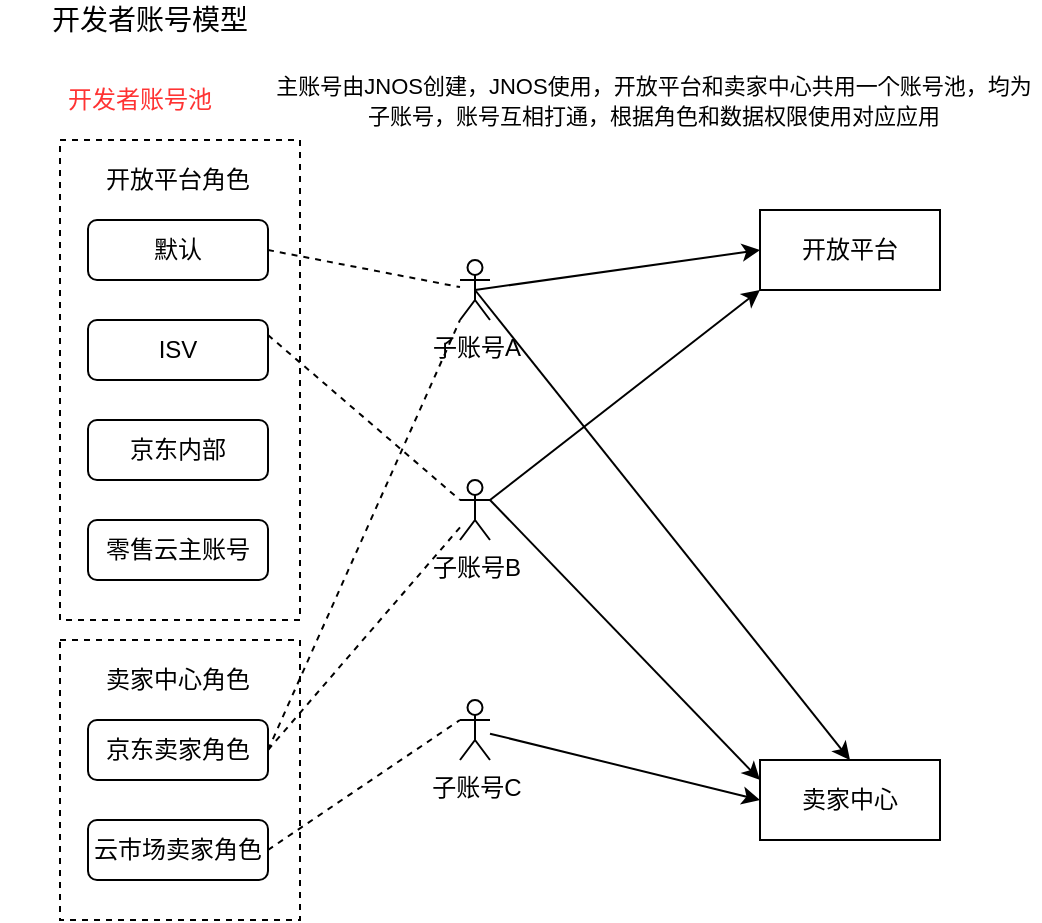 <mxfile version="14.2.4" type="github" pages="2">
  <diagram id="FGqdBGpWNokyZxvcwHv9" name="第 1 页">
    <mxGraphModel dx="1188" dy="570" grid="1" gridSize="10" guides="1" tooltips="1" connect="1" arrows="1" fold="1" page="1" pageScale="1" pageWidth="827" pageHeight="1169" math="0" shadow="0">
      <root>
        <mxCell id="0" />
        <mxCell id="1" parent="0" />
        <mxCell id="WAnnta8OJzCJKOS9vitE-27" value="" style="rounded=0;whiteSpace=wrap;html=1;dashed=1;fillColor=none;" vertex="1" parent="1">
          <mxGeometry x="50" y="590" width="120" height="140" as="geometry" />
        </mxCell>
        <mxCell id="WAnnta8OJzCJKOS9vitE-24" value="" style="rounded=0;whiteSpace=wrap;html=1;dashed=1;fillColor=none;" vertex="1" parent="1">
          <mxGeometry x="50" y="340" width="120" height="240" as="geometry" />
        </mxCell>
        <mxCell id="8B8tBzYDRaxy-ls7n0YU-17" value="&lt;font style=&quot;font-size: 14px&quot;&gt;开发者账号模型&lt;/font&gt;" style="text;html=1;strokeColor=none;fillColor=none;align=center;verticalAlign=middle;whiteSpace=wrap;rounded=0;dashed=1;" parent="1" vertex="1">
          <mxGeometry x="20" y="270" width="150" height="20" as="geometry" />
        </mxCell>
        <mxCell id="8B8tBzYDRaxy-ls7n0YU-56" value="&lt;font color=&quot;#ff3333&quot;&gt;开发者账号池&lt;/font&gt;" style="text;html=1;strokeColor=none;fillColor=none;align=center;verticalAlign=middle;whiteSpace=wrap;rounded=0;dashed=1;" parent="1" vertex="1">
          <mxGeometry x="50" y="310" width="80" height="20" as="geometry" />
        </mxCell>
        <mxCell id="WAnnta8OJzCJKOS9vitE-1" value="&lt;font style=&quot;font-size: 11px&quot;&gt;主账号由JNOS创建，JNOS使用，开放平台和卖家中心共用一个账号池，均为子账号，账号互相打通，根据角色和数据权限使用对应应用&lt;/font&gt;" style="text;html=1;strokeColor=none;fillColor=none;align=center;verticalAlign=middle;whiteSpace=wrap;rounded=0;" vertex="1" parent="1">
          <mxGeometry x="154" y="310" width="386" height="20" as="geometry" />
        </mxCell>
        <mxCell id="WAnnta8OJzCJKOS9vitE-6" value="卖家中心" style="rounded=0;whiteSpace=wrap;html=1;" vertex="1" parent="1">
          <mxGeometry x="400" y="650" width="90" height="40" as="geometry" />
        </mxCell>
        <mxCell id="WAnnta8OJzCJKOS9vitE-7" value="开放平台" style="rounded=0;whiteSpace=wrap;html=1;" vertex="1" parent="1">
          <mxGeometry x="400" y="375" width="90" height="40" as="geometry" />
        </mxCell>
        <mxCell id="WAnnta8OJzCJKOS9vitE-31" style="rounded=0;orthogonalLoop=1;jettySize=auto;html=1;exitX=0.5;exitY=0.5;exitDx=0;exitDy=0;exitPerimeter=0;entryX=0;entryY=0.5;entryDx=0;entryDy=0;" edge="1" parent="1" source="WAnnta8OJzCJKOS9vitE-8" target="WAnnta8OJzCJKOS9vitE-7">
          <mxGeometry relative="1" as="geometry" />
        </mxCell>
        <mxCell id="WAnnta8OJzCJKOS9vitE-32" style="edgeStyle=none;rounded=0;orthogonalLoop=1;jettySize=auto;html=1;exitX=0.5;exitY=0.5;exitDx=0;exitDy=0;exitPerimeter=0;entryX=0.5;entryY=0;entryDx=0;entryDy=0;" edge="1" parent="1" source="WAnnta8OJzCJKOS9vitE-8" target="WAnnta8OJzCJKOS9vitE-6">
          <mxGeometry relative="1" as="geometry" />
        </mxCell>
        <mxCell id="WAnnta8OJzCJKOS9vitE-8" value="子账号A" style="shape=umlActor;verticalLabelPosition=bottom;verticalAlign=top;html=1;outlineConnect=0;" vertex="1" parent="1">
          <mxGeometry x="250" y="400" width="15" height="30" as="geometry" />
        </mxCell>
        <mxCell id="WAnnta8OJzCJKOS9vitE-35" style="edgeStyle=none;rounded=0;orthogonalLoop=1;jettySize=auto;html=1;exitX=1;exitY=0.333;exitDx=0;exitDy=0;exitPerimeter=0;entryX=0;entryY=1;entryDx=0;entryDy=0;" edge="1" parent="1" source="WAnnta8OJzCJKOS9vitE-11" target="WAnnta8OJzCJKOS9vitE-7">
          <mxGeometry relative="1" as="geometry" />
        </mxCell>
        <mxCell id="WAnnta8OJzCJKOS9vitE-42" style="edgeStyle=none;rounded=0;orthogonalLoop=1;jettySize=auto;html=1;exitX=1;exitY=0.333;exitDx=0;exitDy=0;exitPerimeter=0;entryX=0;entryY=0.25;entryDx=0;entryDy=0;endArrow=classic;endFill=1;" edge="1" parent="1" source="WAnnta8OJzCJKOS9vitE-11" target="WAnnta8OJzCJKOS9vitE-6">
          <mxGeometry relative="1" as="geometry" />
        </mxCell>
        <mxCell id="WAnnta8OJzCJKOS9vitE-11" value="子账号B" style="shape=umlActor;verticalLabelPosition=bottom;verticalAlign=top;html=1;outlineConnect=0;" vertex="1" parent="1">
          <mxGeometry x="250" y="510" width="15" height="30" as="geometry" />
        </mxCell>
        <mxCell id="WAnnta8OJzCJKOS9vitE-43" style="edgeStyle=none;rounded=0;orthogonalLoop=1;jettySize=auto;html=1;entryX=0;entryY=0.5;entryDx=0;entryDy=0;endArrow=classic;endFill=1;" edge="1" parent="1" source="WAnnta8OJzCJKOS9vitE-16" target="WAnnta8OJzCJKOS9vitE-6">
          <mxGeometry relative="1" as="geometry" />
        </mxCell>
        <mxCell id="WAnnta8OJzCJKOS9vitE-16" value="子账号C" style="shape=umlActor;verticalLabelPosition=bottom;verticalAlign=top;html=1;outlineConnect=0;" vertex="1" parent="1">
          <mxGeometry x="250" y="620" width="15" height="30" as="geometry" />
        </mxCell>
        <mxCell id="WAnnta8OJzCJKOS9vitE-36" style="edgeStyle=none;rounded=0;orthogonalLoop=1;jettySize=auto;html=1;exitX=1;exitY=0.25;exitDx=0;exitDy=0;entryX=0;entryY=0.333;entryDx=0;entryDy=0;entryPerimeter=0;dashed=1;endArrow=none;endFill=0;" edge="1" parent="1" source="WAnnta8OJzCJKOS9vitE-17" target="WAnnta8OJzCJKOS9vitE-11">
          <mxGeometry relative="1" as="geometry" />
        </mxCell>
        <mxCell id="WAnnta8OJzCJKOS9vitE-17" value="ISV" style="rounded=1;whiteSpace=wrap;html=1;" vertex="1" parent="1">
          <mxGeometry x="64" y="430" width="90" height="30" as="geometry" />
        </mxCell>
        <mxCell id="WAnnta8OJzCJKOS9vitE-18" value="京东内部" style="rounded=1;whiteSpace=wrap;html=1;" vertex="1" parent="1">
          <mxGeometry x="64" y="480" width="90" height="30" as="geometry" />
        </mxCell>
        <mxCell id="WAnnta8OJzCJKOS9vitE-37" style="edgeStyle=none;rounded=0;orthogonalLoop=1;jettySize=auto;html=1;exitX=1;exitY=0.5;exitDx=0;exitDy=0;dashed=1;endArrow=none;endFill=0;" edge="1" parent="1" source="WAnnta8OJzCJKOS9vitE-19" target="WAnnta8OJzCJKOS9vitE-11">
          <mxGeometry relative="1" as="geometry" />
        </mxCell>
        <mxCell id="WAnnta8OJzCJKOS9vitE-39" style="edgeStyle=none;rounded=0;orthogonalLoop=1;jettySize=auto;html=1;exitX=1;exitY=0.5;exitDx=0;exitDy=0;entryX=0;entryY=1;entryDx=0;entryDy=0;entryPerimeter=0;dashed=1;endArrow=none;endFill=0;" edge="1" parent="1" source="WAnnta8OJzCJKOS9vitE-19" target="WAnnta8OJzCJKOS9vitE-8">
          <mxGeometry relative="1" as="geometry" />
        </mxCell>
        <mxCell id="WAnnta8OJzCJKOS9vitE-19" value="京东卖家角色" style="rounded=1;whiteSpace=wrap;html=1;" vertex="1" parent="1">
          <mxGeometry x="64" y="630" width="90" height="30" as="geometry" />
        </mxCell>
        <mxCell id="WAnnta8OJzCJKOS9vitE-20" value="零售云主账号" style="rounded=1;whiteSpace=wrap;html=1;" vertex="1" parent="1">
          <mxGeometry x="64" y="530" width="90" height="30" as="geometry" />
        </mxCell>
        <mxCell id="WAnnta8OJzCJKOS9vitE-33" style="edgeStyle=none;rounded=0;orthogonalLoop=1;jettySize=auto;html=1;exitX=1;exitY=0.5;exitDx=0;exitDy=0;endArrow=none;endFill=0;dashed=1;" edge="1" parent="1" source="WAnnta8OJzCJKOS9vitE-21" target="WAnnta8OJzCJKOS9vitE-8">
          <mxGeometry relative="1" as="geometry" />
        </mxCell>
        <mxCell id="WAnnta8OJzCJKOS9vitE-21" value="默认" style="rounded=1;whiteSpace=wrap;html=1;" vertex="1" parent="1">
          <mxGeometry x="64" y="380" width="90" height="30" as="geometry" />
        </mxCell>
        <mxCell id="WAnnta8OJzCJKOS9vitE-41" style="edgeStyle=none;rounded=0;orthogonalLoop=1;jettySize=auto;html=1;exitX=1;exitY=0.5;exitDx=0;exitDy=0;entryX=0;entryY=0.333;entryDx=0;entryDy=0;entryPerimeter=0;dashed=1;endArrow=none;endFill=0;" edge="1" parent="1" source="WAnnta8OJzCJKOS9vitE-22" target="WAnnta8OJzCJKOS9vitE-16">
          <mxGeometry relative="1" as="geometry" />
        </mxCell>
        <mxCell id="WAnnta8OJzCJKOS9vitE-22" value="云市场卖家角色" style="rounded=1;whiteSpace=wrap;html=1;" vertex="1" parent="1">
          <mxGeometry x="64" y="680" width="90" height="30" as="geometry" />
        </mxCell>
        <mxCell id="WAnnta8OJzCJKOS9vitE-25" value="开放平台角色" style="text;html=1;strokeColor=none;fillColor=none;align=center;verticalAlign=middle;whiteSpace=wrap;rounded=0;dashed=1;" vertex="1" parent="1">
          <mxGeometry x="69" y="350" width="80" height="20" as="geometry" />
        </mxCell>
        <mxCell id="WAnnta8OJzCJKOS9vitE-28" value="卖家中心角色" style="text;html=1;strokeColor=none;fillColor=none;align=center;verticalAlign=middle;whiteSpace=wrap;rounded=0;dashed=1;" vertex="1" parent="1">
          <mxGeometry x="69" y="600" width="80" height="20" as="geometry" />
        </mxCell>
      </root>
    </mxGraphModel>
  </diagram>
  <diagram id="Zf9IuaXF64VE55zgSKF0" name="第 2 页">
    <mxGraphModel dx="1426" dy="684" grid="1" gridSize="10" guides="1" tooltips="1" connect="1" arrows="1" fold="1" page="1" pageScale="1" pageWidth="827" pageHeight="1169" math="0" shadow="0">
      <root>
        <mxCell id="1wz-IVhxpfUWdLFYge_6-0" />
        <mxCell id="1wz-IVhxpfUWdLFYge_6-1" parent="1wz-IVhxpfUWdLFYge_6-0" />
        <mxCell id="L0xCtGMynMRCTWXYUp-7-3" style="edgeStyle=orthogonalEdgeStyle;rounded=0;orthogonalLoop=1;jettySize=auto;html=1;exitX=1;exitY=0.5;exitDx=0;exitDy=0;entryX=0.5;entryY=0;entryDx=0;entryDy=0;" parent="1wz-IVhxpfUWdLFYge_6-1" source="L0xCtGMynMRCTWXYUp-7-5" target="L0xCtGMynMRCTWXYUp-7-28" edge="1">
          <mxGeometry relative="1" as="geometry">
            <Array as="points">
              <mxPoint x="540" y="840" />
              <mxPoint x="560" y="840" />
              <mxPoint x="560" y="520" />
              <mxPoint x="244" y="520" />
            </Array>
          </mxGeometry>
        </mxCell>
        <mxCell id="L0xCtGMynMRCTWXYUp-7-4" style="edgeStyle=orthogonalEdgeStyle;rounded=0;orthogonalLoop=1;jettySize=auto;html=1;exitX=1;exitY=0.5;exitDx=0;exitDy=0;entryX=0.5;entryY=0;entryDx=0;entryDy=0;" parent="1wz-IVhxpfUWdLFYge_6-1" source="L0xCtGMynMRCTWXYUp-7-5" target="L0xCtGMynMRCTWXYUp-7-30" edge="1">
          <mxGeometry relative="1" as="geometry">
            <Array as="points">
              <mxPoint x="540" y="840" />
              <mxPoint x="560" y="840" />
              <mxPoint x="560" y="520" />
              <mxPoint x="104" y="520" />
            </Array>
          </mxGeometry>
        </mxCell>
        <mxCell id="c3voZSH9s8MMCaR5762c-0" style="edgeStyle=orthogonalEdgeStyle;rounded=0;orthogonalLoop=1;jettySize=auto;html=1;exitX=1;exitY=0.5;exitDx=0;exitDy=0;entryX=0.5;entryY=0;entryDx=0;entryDy=0;" edge="1" parent="1wz-IVhxpfUWdLFYge_6-1" source="L0xCtGMynMRCTWXYUp-7-5" target="L0xCtGMynMRCTWXYUp-7-24">
          <mxGeometry relative="1" as="geometry">
            <Array as="points">
              <mxPoint x="560" y="840" />
              <mxPoint x="560" y="520" />
              <mxPoint x="384" y="520" />
            </Array>
          </mxGeometry>
        </mxCell>
        <mxCell id="L0xCtGMynMRCTWXYUp-7-5" value="" style="rounded=0;whiteSpace=wrap;html=1;dashed=1;" parent="1wz-IVhxpfUWdLFYge_6-1" vertex="1">
          <mxGeometry x="54" y="700" width="486" height="260" as="geometry" />
        </mxCell>
        <mxCell id="L0xCtGMynMRCTWXYUp-7-6" style="edgeStyle=orthogonalEdgeStyle;rounded=0;orthogonalLoop=1;jettySize=auto;html=1;exitX=0.545;exitY=0;exitDx=0;exitDy=0;entryX=0.5;entryY=1;entryDx=0;entryDy=0;exitPerimeter=0;" parent="1wz-IVhxpfUWdLFYge_6-1" source="L0xCtGMynMRCTWXYUp-7-7" target="L0xCtGMynMRCTWXYUp-7-28" edge="1">
          <mxGeometry relative="1" as="geometry" />
        </mxCell>
        <mxCell id="L0xCtGMynMRCTWXYUp-7-7" value="" style="rounded=0;whiteSpace=wrap;html=1;dashed=1;" parent="1wz-IVhxpfUWdLFYge_6-1" vertex="1">
          <mxGeometry x="65" y="780" width="196" height="160" as="geometry" />
        </mxCell>
        <mxCell id="L0xCtGMynMRCTWXYUp-7-8" style="edgeStyle=orthogonalEdgeStyle;rounded=0;orthogonalLoop=1;jettySize=auto;html=1;exitX=0.5;exitY=0;exitDx=0;exitDy=0;entryX=0.5;entryY=1;entryDx=0;entryDy=0;" parent="1wz-IVhxpfUWdLFYge_6-1" source="L0xCtGMynMRCTWXYUp-7-11" target="L0xCtGMynMRCTWXYUp-7-24" edge="1">
          <mxGeometry relative="1" as="geometry" />
        </mxCell>
        <mxCell id="L0xCtGMynMRCTWXYUp-7-11" value="韩磊" style="rounded=0;whiteSpace=wrap;html=1;" parent="1wz-IVhxpfUWdLFYge_6-1" vertex="1">
          <mxGeometry x="334" y="720" width="100" height="40" as="geometry" />
        </mxCell>
        <mxCell id="L0xCtGMynMRCTWXYUp-7-12" value="张三" style="rounded=0;whiteSpace=wrap;html=1;" parent="1wz-IVhxpfUWdLFYge_6-1" vertex="1">
          <mxGeometry x="135" y="800" width="100" height="40" as="geometry" />
        </mxCell>
        <mxCell id="L0xCtGMynMRCTWXYUp-7-13" value="李雷" style="rounded=0;whiteSpace=wrap;html=1;" parent="1wz-IVhxpfUWdLFYge_6-1" vertex="1">
          <mxGeometry x="135" y="870" width="100" height="40" as="geometry" />
        </mxCell>
        <mxCell id="L0xCtGMynMRCTWXYUp-7-15" value="" style="rounded=0;whiteSpace=wrap;html=1;dashed=1;" parent="1wz-IVhxpfUWdLFYge_6-1" vertex="1">
          <mxGeometry x="311" y="780" width="206" height="160" as="geometry" />
        </mxCell>
        <mxCell id="L0xCtGMynMRCTWXYUp-7-16" value="翠西" style="rounded=0;whiteSpace=wrap;html=1;" parent="1wz-IVhxpfUWdLFYge_6-1" vertex="1">
          <mxGeometry x="391" y="800" width="100" height="40" as="geometry" />
        </mxCell>
        <mxCell id="L0xCtGMynMRCTWXYUp-7-18" value="王五" style="rounded=0;whiteSpace=wrap;html=1;" parent="1wz-IVhxpfUWdLFYge_6-1" vertex="1">
          <mxGeometry x="391" y="870" width="100" height="40" as="geometry" />
        </mxCell>
        <mxCell id="L0xCtGMynMRCTWXYUp-7-20" value="子账号" style="text;html=1;strokeColor=none;fillColor=none;align=center;verticalAlign=middle;whiteSpace=wrap;rounded=0;dashed=1;" parent="1wz-IVhxpfUWdLFYge_6-1" vertex="1">
          <mxGeometry x="80" y="800" width="40" height="20" as="geometry" />
        </mxCell>
        <mxCell id="L0xCtGMynMRCTWXYUp-7-22" value="子账号" style="text;html=1;strokeColor=none;fillColor=none;align=center;verticalAlign=middle;whiteSpace=wrap;rounded=0;dashed=1;" parent="1wz-IVhxpfUWdLFYge_6-1" vertex="1">
          <mxGeometry x="331" y="800" width="50" height="20" as="geometry" />
        </mxCell>
        <mxCell id="L0xCtGMynMRCTWXYUp-7-23" value="&lt;font style=&quot;font-size: 14px&quot;&gt;SaaS平台账号模型&lt;/font&gt;" style="text;html=1;strokeColor=none;fillColor=none;align=center;verticalAlign=middle;whiteSpace=wrap;rounded=0;dashed=1;" parent="1wz-IVhxpfUWdLFYge_6-1" vertex="1">
          <mxGeometry x="39" y="470" width="150" height="20" as="geometry" />
        </mxCell>
        <mxCell id="L0xCtGMynMRCTWXYUp-7-24" value="产品B" style="rounded=0;whiteSpace=wrap;html=1;" parent="1wz-IVhxpfUWdLFYge_6-1" vertex="1">
          <mxGeometry x="334" y="540" width="100" height="40" as="geometry" />
        </mxCell>
        <mxCell id="L0xCtGMynMRCTWXYUp-7-27" value="购买" style="text;html=1;strokeColor=none;fillColor=none;align=center;verticalAlign=middle;whiteSpace=wrap;rounded=0;dashed=1;" parent="1wz-IVhxpfUWdLFYge_6-1" vertex="1">
          <mxGeometry x="340" y="640" width="40" height="20" as="geometry" />
        </mxCell>
        <mxCell id="L0xCtGMynMRCTWXYUp-7-28" value="产品A" style="rounded=0;whiteSpace=wrap;html=1;" parent="1wz-IVhxpfUWdLFYge_6-1" vertex="1">
          <mxGeometry x="194" y="540" width="100" height="40" as="geometry" />
        </mxCell>
        <mxCell id="L0xCtGMynMRCTWXYUp-7-29" value="购买" style="text;html=1;strokeColor=none;fillColor=none;align=center;verticalAlign=middle;whiteSpace=wrap;rounded=0;dashed=1;" parent="1wz-IVhxpfUWdLFYge_6-1" vertex="1">
          <mxGeometry x="254" y="640" width="40" height="20" as="geometry" />
        </mxCell>
        <mxCell id="L0xCtGMynMRCTWXYUp-7-30" value="零售云控制台" style="rounded=0;whiteSpace=wrap;html=1;" parent="1wz-IVhxpfUWdLFYge_6-1" vertex="1">
          <mxGeometry x="54" y="540" width="100" height="40" as="geometry" />
        </mxCell>
        <mxCell id="L0xCtGMynMRCTWXYUp-7-31" value="&lt;font color=&quot;#ff3333&quot; style=&quot;font-size: 15px&quot;&gt;账户A&lt;/font&gt;" style="text;html=1;strokeColor=none;fillColor=none;align=center;verticalAlign=middle;whiteSpace=wrap;rounded=0;dashed=1;fontSize=15;" parent="1wz-IVhxpfUWdLFYge_6-1" vertex="1">
          <mxGeometry x="54" y="710" width="80" height="20" as="geometry" />
        </mxCell>
        <mxCell id="L0xCtGMynMRCTWXYUp-7-43" value="&lt;font color=&quot;#ff3333&quot;&gt;平台权限&lt;/font&gt;" style="text;html=1;strokeColor=none;fillColor=none;align=center;verticalAlign=middle;whiteSpace=wrap;rounded=0;dashed=1;" parent="1wz-IVhxpfUWdLFYge_6-1" vertex="1">
          <mxGeometry x="60" y="820" width="80" height="20" as="geometry" />
        </mxCell>
        <mxCell id="L0xCtGMynMRCTWXYUp-7-44" value="&lt;font color=&quot;#ff3333&quot;&gt;产品权限&lt;/font&gt;" style="text;html=1;strokeColor=none;fillColor=none;align=center;verticalAlign=middle;whiteSpace=wrap;rounded=0;dashed=1;" parent="1wz-IVhxpfUWdLFYge_6-1" vertex="1">
          <mxGeometry x="316" y="820" width="80" height="20" as="geometry" />
        </mxCell>
        <mxCell id="L0xCtGMynMRCTWXYUp-7-51" value="使用" style="text;html=1;strokeColor=none;fillColor=none;align=center;verticalAlign=middle;whiteSpace=wrap;rounded=0;" parent="1wz-IVhxpfUWdLFYge_6-1" vertex="1">
          <mxGeometry x="510" y="620" width="40" height="20" as="geometry" />
        </mxCell>
        <mxCell id="c3voZSH9s8MMCaR5762c-1" style="edgeStyle=orthogonalEdgeStyle;rounded=0;orthogonalLoop=1;jettySize=auto;html=1;exitX=1;exitY=0.5;exitDx=0;exitDy=0;entryX=0.5;entryY=0;entryDx=0;entryDy=0;" edge="1" parent="1wz-IVhxpfUWdLFYge_6-1" source="c3voZSH9s8MMCaR5762c-4" target="c3voZSH9s8MMCaR5762c-18">
          <mxGeometry relative="1" as="geometry">
            <Array as="points">
              <mxPoint x="1066" y="840" />
              <mxPoint x="1086" y="840" />
              <mxPoint x="1086" y="520" />
              <mxPoint x="770" y="520" />
            </Array>
          </mxGeometry>
        </mxCell>
        <mxCell id="c3voZSH9s8MMCaR5762c-2" style="edgeStyle=orthogonalEdgeStyle;rounded=0;orthogonalLoop=1;jettySize=auto;html=1;exitX=1;exitY=0.5;exitDx=0;exitDy=0;entryX=0.5;entryY=0;entryDx=0;entryDy=0;" edge="1" parent="1wz-IVhxpfUWdLFYge_6-1" source="c3voZSH9s8MMCaR5762c-4" target="c3voZSH9s8MMCaR5762c-20">
          <mxGeometry relative="1" as="geometry">
            <Array as="points">
              <mxPoint x="1066" y="840" />
              <mxPoint x="1086" y="840" />
              <mxPoint x="1086" y="520" />
              <mxPoint x="630" y="520" />
            </Array>
          </mxGeometry>
        </mxCell>
        <mxCell id="c3voZSH9s8MMCaR5762c-3" style="edgeStyle=orthogonalEdgeStyle;rounded=0;orthogonalLoop=1;jettySize=auto;html=1;exitX=1;exitY=0.5;exitDx=0;exitDy=0;entryX=0.5;entryY=0;entryDx=0;entryDy=0;" edge="1" parent="1wz-IVhxpfUWdLFYge_6-1" source="c3voZSH9s8MMCaR5762c-4" target="c3voZSH9s8MMCaR5762c-16">
          <mxGeometry relative="1" as="geometry">
            <Array as="points">
              <mxPoint x="1086" y="840" />
              <mxPoint x="1086" y="520" />
              <mxPoint x="910" y="520" />
            </Array>
          </mxGeometry>
        </mxCell>
        <mxCell id="c3voZSH9s8MMCaR5762c-4" value="" style="rounded=0;whiteSpace=wrap;html=1;dashed=1;" vertex="1" parent="1wz-IVhxpfUWdLFYge_6-1">
          <mxGeometry x="580" y="700" width="486" height="260" as="geometry" />
        </mxCell>
        <mxCell id="c3voZSH9s8MMCaR5762c-5" style="edgeStyle=orthogonalEdgeStyle;rounded=0;orthogonalLoop=1;jettySize=auto;html=1;exitX=0.545;exitY=0;exitDx=0;exitDy=0;entryX=0.5;entryY=1;entryDx=0;entryDy=0;exitPerimeter=0;" edge="1" parent="1wz-IVhxpfUWdLFYge_6-1" source="c3voZSH9s8MMCaR5762c-6" target="c3voZSH9s8MMCaR5762c-18">
          <mxGeometry relative="1" as="geometry" />
        </mxCell>
        <mxCell id="c3voZSH9s8MMCaR5762c-6" value="" style="rounded=0;whiteSpace=wrap;html=1;dashed=1;" vertex="1" parent="1wz-IVhxpfUWdLFYge_6-1">
          <mxGeometry x="591" y="780" width="196" height="160" as="geometry" />
        </mxCell>
        <mxCell id="c3voZSH9s8MMCaR5762c-7" style="edgeStyle=orthogonalEdgeStyle;rounded=0;orthogonalLoop=1;jettySize=auto;html=1;exitX=0.5;exitY=0;exitDx=0;exitDy=0;entryX=0.5;entryY=1;entryDx=0;entryDy=0;" edge="1" parent="1wz-IVhxpfUWdLFYge_6-1" source="c3voZSH9s8MMCaR5762c-8" target="c3voZSH9s8MMCaR5762c-16">
          <mxGeometry relative="1" as="geometry" />
        </mxCell>
        <mxCell id="c3voZSH9s8MMCaR5762c-8" value="王东" style="rounded=0;whiteSpace=wrap;html=1;" vertex="1" parent="1wz-IVhxpfUWdLFYge_6-1">
          <mxGeometry x="860" y="720" width="100" height="40" as="geometry" />
        </mxCell>
        <mxCell id="c3voZSH9s8MMCaR5762c-9" value="张三" style="rounded=0;whiteSpace=wrap;html=1;" vertex="1" parent="1wz-IVhxpfUWdLFYge_6-1">
          <mxGeometry x="661" y="800" width="100" height="40" as="geometry" />
        </mxCell>
        <mxCell id="c3voZSH9s8MMCaR5762c-10" value="李雷" style="rounded=0;whiteSpace=wrap;html=1;" vertex="1" parent="1wz-IVhxpfUWdLFYge_6-1">
          <mxGeometry x="661" y="870" width="100" height="40" as="geometry" />
        </mxCell>
        <mxCell id="c3voZSH9s8MMCaR5762c-11" value="" style="rounded=0;whiteSpace=wrap;html=1;dashed=1;" vertex="1" parent="1wz-IVhxpfUWdLFYge_6-1">
          <mxGeometry x="837" y="780" width="206" height="160" as="geometry" />
        </mxCell>
        <mxCell id="c3voZSH9s8MMCaR5762c-12" value="翠西" style="rounded=0;whiteSpace=wrap;html=1;" vertex="1" parent="1wz-IVhxpfUWdLFYge_6-1">
          <mxGeometry x="917" y="800" width="100" height="40" as="geometry" />
        </mxCell>
        <mxCell id="c3voZSH9s8MMCaR5762c-13" value="王五" style="rounded=0;whiteSpace=wrap;html=1;" vertex="1" parent="1wz-IVhxpfUWdLFYge_6-1">
          <mxGeometry x="917" y="870" width="100" height="40" as="geometry" />
        </mxCell>
        <mxCell id="c3voZSH9s8MMCaR5762c-14" value="子账号" style="text;html=1;strokeColor=none;fillColor=none;align=center;verticalAlign=middle;whiteSpace=wrap;rounded=0;dashed=1;" vertex="1" parent="1wz-IVhxpfUWdLFYge_6-1">
          <mxGeometry x="606" y="800" width="40" height="20" as="geometry" />
        </mxCell>
        <mxCell id="c3voZSH9s8MMCaR5762c-15" value="子账号" style="text;html=1;strokeColor=none;fillColor=none;align=center;verticalAlign=middle;whiteSpace=wrap;rounded=0;dashed=1;" vertex="1" parent="1wz-IVhxpfUWdLFYge_6-1">
          <mxGeometry x="857" y="800" width="50" height="20" as="geometry" />
        </mxCell>
        <mxCell id="c3voZSH9s8MMCaR5762c-16" value="产品B" style="rounded=0;whiteSpace=wrap;html=1;" vertex="1" parent="1wz-IVhxpfUWdLFYge_6-1">
          <mxGeometry x="860" y="540" width="100" height="40" as="geometry" />
        </mxCell>
        <mxCell id="c3voZSH9s8MMCaR5762c-17" value="购买" style="text;html=1;strokeColor=none;fillColor=none;align=center;verticalAlign=middle;whiteSpace=wrap;rounded=0;dashed=1;" vertex="1" parent="1wz-IVhxpfUWdLFYge_6-1">
          <mxGeometry x="866" y="640" width="40" height="20" as="geometry" />
        </mxCell>
        <mxCell id="c3voZSH9s8MMCaR5762c-18" value="产品A" style="rounded=0;whiteSpace=wrap;html=1;" vertex="1" parent="1wz-IVhxpfUWdLFYge_6-1">
          <mxGeometry x="720" y="540" width="100" height="40" as="geometry" />
        </mxCell>
        <mxCell id="c3voZSH9s8MMCaR5762c-19" value="购买" style="text;html=1;strokeColor=none;fillColor=none;align=center;verticalAlign=middle;whiteSpace=wrap;rounded=0;dashed=1;" vertex="1" parent="1wz-IVhxpfUWdLFYge_6-1">
          <mxGeometry x="780" y="640" width="40" height="20" as="geometry" />
        </mxCell>
        <mxCell id="c3voZSH9s8MMCaR5762c-20" value="零售云控制台" style="rounded=0;whiteSpace=wrap;html=1;" vertex="1" parent="1wz-IVhxpfUWdLFYge_6-1">
          <mxGeometry x="580" y="540" width="100" height="40" as="geometry" />
        </mxCell>
        <mxCell id="c3voZSH9s8MMCaR5762c-21" value="&lt;font color=&quot;#ff3333&quot; style=&quot;font-size: 15px&quot;&gt;账户B&lt;/font&gt;" style="text;html=1;strokeColor=none;fillColor=none;align=center;verticalAlign=middle;whiteSpace=wrap;rounded=0;dashed=1;fontSize=15;" vertex="1" parent="1wz-IVhxpfUWdLFYge_6-1">
          <mxGeometry x="580" y="710" width="80" height="20" as="geometry" />
        </mxCell>
        <mxCell id="c3voZSH9s8MMCaR5762c-22" value="&lt;font color=&quot;#ff3333&quot;&gt;平台权限&lt;/font&gt;" style="text;html=1;strokeColor=none;fillColor=none;align=center;verticalAlign=middle;whiteSpace=wrap;rounded=0;dashed=1;" vertex="1" parent="1wz-IVhxpfUWdLFYge_6-1">
          <mxGeometry x="586" y="820" width="80" height="20" as="geometry" />
        </mxCell>
        <mxCell id="c3voZSH9s8MMCaR5762c-23" value="&lt;font color=&quot;#ff3333&quot;&gt;产品权限&lt;/font&gt;" style="text;html=1;strokeColor=none;fillColor=none;align=center;verticalAlign=middle;whiteSpace=wrap;rounded=0;dashed=1;" vertex="1" parent="1wz-IVhxpfUWdLFYge_6-1">
          <mxGeometry x="842" y="820" width="80" height="20" as="geometry" />
        </mxCell>
        <mxCell id="c3voZSH9s8MMCaR5762c-24" value="使用" style="text;html=1;strokeColor=none;fillColor=none;align=center;verticalAlign=middle;whiteSpace=wrap;rounded=0;" vertex="1" parent="1wz-IVhxpfUWdLFYge_6-1">
          <mxGeometry x="1036" y="620" width="40" height="20" as="geometry" />
        </mxCell>
        <mxCell id="c3voZSH9s8MMCaR5762c-25" value="主账号" style="text;html=1;strokeColor=none;fillColor=none;align=center;verticalAlign=middle;whiteSpace=wrap;rounded=0;dashed=1;" vertex="1" parent="1wz-IVhxpfUWdLFYge_6-1">
          <mxGeometry x="281" y="730" width="50" height="20" as="geometry" />
        </mxCell>
        <mxCell id="c3voZSH9s8MMCaR5762c-26" value="主账号" style="text;html=1;strokeColor=none;fillColor=none;align=center;verticalAlign=middle;whiteSpace=wrap;rounded=0;dashed=1;" vertex="1" parent="1wz-IVhxpfUWdLFYge_6-1">
          <mxGeometry x="807" y="730" width="50" height="20" as="geometry" />
        </mxCell>
      </root>
    </mxGraphModel>
  </diagram>
</mxfile>
